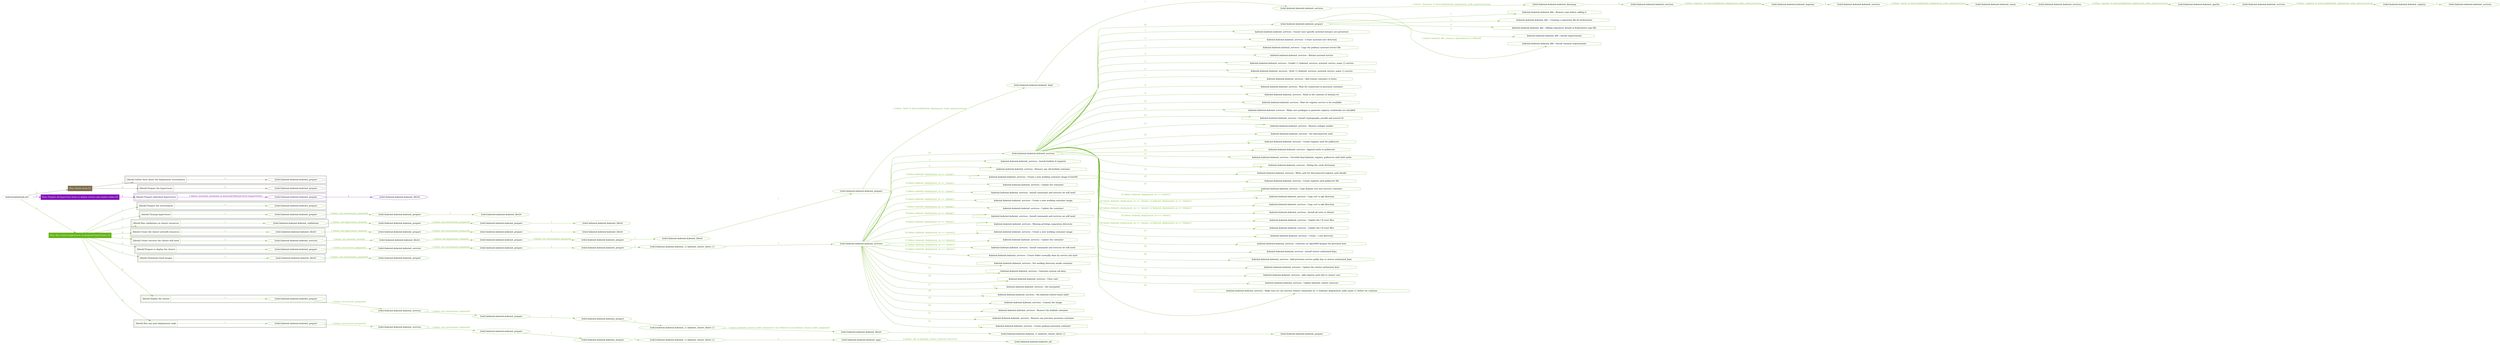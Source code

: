 digraph {
	graph [concentrate=true ordering=in rankdir=LR ratio=fill]
	edge [esep=5 sep=10]
	"kubeinit/playbook.yml" [id=root_node style=dotted]
	play_321b997c [label="Play: Initial setup (1)" color="#806e4c" fontcolor="#ffffff" id=play_321b997c shape=box style=filled tooltip=localhost]
	"kubeinit/playbook.yml" -> play_321b997c [label="1 " color="#806e4c" fontcolor="#806e4c" id=edge_bfdc91ac labeltooltip="1 " tooltip="1 "]
	subgraph "kubeinit.kubeinit.kubeinit_prepare" {
		role_61fbab19 [label="[role] kubeinit.kubeinit.kubeinit_prepare" color="#806e4c" id=role_61fbab19 tooltip="kubeinit.kubeinit.kubeinit_prepare"]
	}
	subgraph "kubeinit.kubeinit.kubeinit_prepare" {
		role_7de90dde [label="[role] kubeinit.kubeinit.kubeinit_prepare" color="#806e4c" id=role_7de90dde tooltip="kubeinit.kubeinit.kubeinit_prepare"]
	}
	subgraph "Play: Initial setup (1)" {
		play_321b997c -> block_9d5668fc [label=1 color="#806e4c" fontcolor="#806e4c" id=edge_cad53d48 labeltooltip=1 tooltip=1]
		subgraph cluster_block_9d5668fc {
			block_9d5668fc [label="[block] Gather facts about the deployment environment" color="#806e4c" id=block_9d5668fc labeltooltip="Gather facts about the deployment environment" shape=box tooltip="Gather facts about the deployment environment"]
			block_9d5668fc -> role_61fbab19 [label="1 " color="#806e4c" fontcolor="#806e4c" id=edge_acea5149 labeltooltip="1 " tooltip="1 "]
		}
		play_321b997c -> block_2f02222c [label=2 color="#806e4c" fontcolor="#806e4c" id=edge_5496b8eb labeltooltip=2 tooltip=2]
		subgraph cluster_block_2f02222c {
			block_2f02222c [label="[block] Prepare the hypervisors" color="#806e4c" id=block_2f02222c labeltooltip="Prepare the hypervisors" shape=box tooltip="Prepare the hypervisors"]
			block_2f02222c -> role_7de90dde [label="1 " color="#806e4c" fontcolor="#806e4c" id=edge_f7a26feb labeltooltip="1 " tooltip="1 "]
		}
	}
	play_bb72012a [label="Play: Prepare all hypervisor hosts to deploy service and cluster nodes (0)" color="#8411bb" fontcolor="#ffffff" id=play_bb72012a shape=box style=filled tooltip="Play: Prepare all hypervisor hosts to deploy service and cluster nodes (0)"]
	"kubeinit/playbook.yml" -> play_bb72012a [label="2 " color="#8411bb" fontcolor="#8411bb" id=edge_957feff2 labeltooltip="2 " tooltip="2 "]
	subgraph "kubeinit.kubeinit.kubeinit_libvirt" {
		role_a60f0697 [label="[role] kubeinit.kubeinit.kubeinit_libvirt" color="#8411bb" id=role_a60f0697 tooltip="kubeinit.kubeinit.kubeinit_libvirt"]
	}
	subgraph "kubeinit.kubeinit.kubeinit_prepare" {
		role_65803c59 [label="[role] kubeinit.kubeinit.kubeinit_prepare" color="#8411bb" id=role_65803c59 tooltip="kubeinit.kubeinit.kubeinit_prepare"]
		role_65803c59 -> role_a60f0697 [label="1 " color="#8411bb" fontcolor="#8411bb" id=edge_bbd5e572 labeltooltip="1 " tooltip="1 "]
	}
	subgraph "Play: Prepare all hypervisor hosts to deploy service and cluster nodes (0)" {
		play_bb72012a -> block_c619aac3 [label=1 color="#8411bb" fontcolor="#8411bb" id=edge_e867d7f9 labeltooltip=1 tooltip=1]
		subgraph cluster_block_c619aac3 {
			block_c619aac3 [label="[block] Prepare individual hypervisors" color="#8411bb" id=block_c619aac3 labeltooltip="Prepare individual hypervisors" shape=box tooltip="Prepare individual hypervisors"]
			block_c619aac3 -> role_65803c59 [label="1 [when: inventory_hostname in hostvars['kubeinit-facts'].hypervisors]" color="#8411bb" fontcolor="#8411bb" id=edge_c4abd5cf labeltooltip="1 [when: inventory_hostname in hostvars['kubeinit-facts'].hypervisors]" tooltip="1 [when: inventory_hostname in hostvars['kubeinit-facts'].hypervisors]"]
		}
	}
	play_a8d131b1 [label="Play: Run cluster deployment on prepared hypervisors (1)" color="#66b319" fontcolor="#ffffff" id=play_a8d131b1 shape=box style=filled tooltip=localhost]
	"kubeinit/playbook.yml" -> play_a8d131b1 [label="3 " color="#66b319" fontcolor="#66b319" id=edge_7321f4fa labeltooltip="3 " tooltip="3 "]
	subgraph "kubeinit.kubeinit.kubeinit_prepare" {
		role_69ba70d1 [label="[role] kubeinit.kubeinit.kubeinit_prepare" color="#66b319" id=role_69ba70d1 tooltip="kubeinit.kubeinit.kubeinit_prepare"]
	}
	subgraph "kubeinit.kubeinit.kubeinit_libvirt" {
		role_4a517a47 [label="[role] kubeinit.kubeinit.kubeinit_libvirt" color="#66b319" id=role_4a517a47 tooltip="kubeinit.kubeinit.kubeinit_libvirt"]
	}
	subgraph "kubeinit.kubeinit.kubeinit_prepare" {
		role_2ca1cb15 [label="[role] kubeinit.kubeinit.kubeinit_prepare" color="#66b319" id=role_2ca1cb15 tooltip="kubeinit.kubeinit.kubeinit_prepare"]
		role_2ca1cb15 -> role_4a517a47 [label="1 " color="#66b319" fontcolor="#66b319" id=edge_954cf169 labeltooltip="1 " tooltip="1 "]
	}
	subgraph "kubeinit.kubeinit.kubeinit_prepare" {
		role_be559cf4 [label="[role] kubeinit.kubeinit.kubeinit_prepare" color="#66b319" id=role_be559cf4 tooltip="kubeinit.kubeinit.kubeinit_prepare"]
		role_be559cf4 -> role_2ca1cb15 [label="1 [when: not environment_prepared]" color="#66b319" fontcolor="#66b319" id=edge_3fafe31d labeltooltip="1 [when: not environment_prepared]" tooltip="1 [when: not environment_prepared]"]
	}
	subgraph "kubeinit.kubeinit.kubeinit_libvirt" {
		role_89a28016 [label="[role] kubeinit.kubeinit.kubeinit_libvirt" color="#66b319" id=role_89a28016 tooltip="kubeinit.kubeinit.kubeinit_libvirt"]
	}
	subgraph "kubeinit.kubeinit.kubeinit_prepare" {
		role_48dd98a8 [label="[role] kubeinit.kubeinit.kubeinit_prepare" color="#66b319" id=role_48dd98a8 tooltip="kubeinit.kubeinit.kubeinit_prepare"]
		role_48dd98a8 -> role_89a28016 [label="1 " color="#66b319" fontcolor="#66b319" id=edge_819591c1 labeltooltip="1 " tooltip="1 "]
	}
	subgraph "kubeinit.kubeinit.kubeinit_prepare" {
		role_d65755a8 [label="[role] kubeinit.kubeinit.kubeinit_prepare" color="#66b319" id=role_d65755a8 tooltip="kubeinit.kubeinit.kubeinit_prepare"]
		role_d65755a8 -> role_48dd98a8 [label="1 [when: not environment_prepared]" color="#66b319" fontcolor="#66b319" id=edge_ae03d646 labeltooltip="1 [when: not environment_prepared]" tooltip="1 [when: not environment_prepared]"]
	}
	subgraph "kubeinit.kubeinit.kubeinit_validations" {
		role_401b68dc [label="[role] kubeinit.kubeinit.kubeinit_validations" color="#66b319" id=role_401b68dc tooltip="kubeinit.kubeinit.kubeinit_validations"]
		role_401b68dc -> role_d65755a8 [label="1 [when: not hypervisors_cleaned]" color="#66b319" fontcolor="#66b319" id=edge_39713809 labeltooltip="1 [when: not hypervisors_cleaned]" tooltip="1 [when: not hypervisors_cleaned]"]
	}
	subgraph "kubeinit.kubeinit.kubeinit_libvirt" {
		role_a0d0e2fc [label="[role] kubeinit.kubeinit.kubeinit_libvirt" color="#66b319" id=role_a0d0e2fc tooltip="kubeinit.kubeinit.kubeinit_libvirt"]
	}
	subgraph "kubeinit.kubeinit.kubeinit_prepare" {
		role_1ae204cd [label="[role] kubeinit.kubeinit.kubeinit_prepare" color="#66b319" id=role_1ae204cd tooltip="kubeinit.kubeinit.kubeinit_prepare"]
		role_1ae204cd -> role_a0d0e2fc [label="1 " color="#66b319" fontcolor="#66b319" id=edge_4f9145c2 labeltooltip="1 " tooltip="1 "]
	}
	subgraph "kubeinit.kubeinit.kubeinit_prepare" {
		role_1f6a738b [label="[role] kubeinit.kubeinit.kubeinit_prepare" color="#66b319" id=role_1f6a738b tooltip="kubeinit.kubeinit.kubeinit_prepare"]
		role_1f6a738b -> role_1ae204cd [label="1 [when: not environment_prepared]" color="#66b319" fontcolor="#66b319" id=edge_2d6c8e54 labeltooltip="1 [when: not environment_prepared]" tooltip="1 [when: not environment_prepared]"]
	}
	subgraph "kubeinit.kubeinit.kubeinit_libvirt" {
		role_c9e31c17 [label="[role] kubeinit.kubeinit.kubeinit_libvirt" color="#66b319" id=role_c9e31c17 tooltip="kubeinit.kubeinit.kubeinit_libvirt"]
		role_c9e31c17 -> role_1f6a738b [label="1 [when: not hypervisors_cleaned]" color="#66b319" fontcolor="#66b319" id=edge_fcf727c6 labeltooltip="1 [when: not hypervisors_cleaned]" tooltip="1 [when: not hypervisors_cleaned]"]
	}
	subgraph "kubeinit.kubeinit.kubeinit_services" {
		role_2723feac [label="[role] kubeinit.kubeinit.kubeinit_services" color="#66b319" id=role_2723feac tooltip="kubeinit.kubeinit.kubeinit_services"]
	}
	subgraph "kubeinit.kubeinit.kubeinit_registry" {
		role_4684ff3a [label="[role] kubeinit.kubeinit.kubeinit_registry" color="#66b319" id=role_4684ff3a tooltip="kubeinit.kubeinit.kubeinit_registry"]
		role_4684ff3a -> role_2723feac [label="1 " color="#66b319" fontcolor="#66b319" id=edge_aa4be50e labeltooltip="1 " tooltip="1 "]
	}
	subgraph "kubeinit.kubeinit.kubeinit_services" {
		role_084ac2bc [label="[role] kubeinit.kubeinit.kubeinit_services" color="#66b319" id=role_084ac2bc tooltip="kubeinit.kubeinit.kubeinit_services"]
		role_084ac2bc -> role_4684ff3a [label="1 [when: 'registry' in hostvars[kubeinit_deployment_node_name].services]" color="#66b319" fontcolor="#66b319" id=edge_fcd2a3e2 labeltooltip="1 [when: 'registry' in hostvars[kubeinit_deployment_node_name].services]" tooltip="1 [when: 'registry' in hostvars[kubeinit_deployment_node_name].services]"]
	}
	subgraph "kubeinit.kubeinit.kubeinit_apache" {
		role_fbedc0df [label="[role] kubeinit.kubeinit.kubeinit_apache" color="#66b319" id=role_fbedc0df tooltip="kubeinit.kubeinit.kubeinit_apache"]
		role_fbedc0df -> role_084ac2bc [label="1 " color="#66b319" fontcolor="#66b319" id=edge_b9033ab4 labeltooltip="1 " tooltip="1 "]
	}
	subgraph "kubeinit.kubeinit.kubeinit_services" {
		role_d8070c82 [label="[role] kubeinit.kubeinit.kubeinit_services" color="#66b319" id=role_d8070c82 tooltip="kubeinit.kubeinit.kubeinit_services"]
		role_d8070c82 -> role_fbedc0df [label="1 [when: 'apache' in hostvars[kubeinit_deployment_node_name].services]" color="#66b319" fontcolor="#66b319" id=edge_781e3764 labeltooltip="1 [when: 'apache' in hostvars[kubeinit_deployment_node_name].services]" tooltip="1 [when: 'apache' in hostvars[kubeinit_deployment_node_name].services]"]
	}
	subgraph "kubeinit.kubeinit.kubeinit_nexus" {
		role_c362b4aa [label="[role] kubeinit.kubeinit.kubeinit_nexus" color="#66b319" id=role_c362b4aa tooltip="kubeinit.kubeinit.kubeinit_nexus"]
		role_c362b4aa -> role_d8070c82 [label="1 " color="#66b319" fontcolor="#66b319" id=edge_942af498 labeltooltip="1 " tooltip="1 "]
	}
	subgraph "kubeinit.kubeinit.kubeinit_services" {
		role_bbf59971 [label="[role] kubeinit.kubeinit.kubeinit_services" color="#66b319" id=role_bbf59971 tooltip="kubeinit.kubeinit.kubeinit_services"]
		role_bbf59971 -> role_c362b4aa [label="1 [when: 'nexus' in hostvars[kubeinit_deployment_node_name].services]" color="#66b319" fontcolor="#66b319" id=edge_37b9da6b labeltooltip="1 [when: 'nexus' in hostvars[kubeinit_deployment_node_name].services]" tooltip="1 [when: 'nexus' in hostvars[kubeinit_deployment_node_name].services]"]
	}
	subgraph "kubeinit.kubeinit.kubeinit_haproxy" {
		role_eccd3403 [label="[role] kubeinit.kubeinit.kubeinit_haproxy" color="#66b319" id=role_eccd3403 tooltip="kubeinit.kubeinit.kubeinit_haproxy"]
		role_eccd3403 -> role_bbf59971 [label="1 " color="#66b319" fontcolor="#66b319" id=edge_d66b1fd0 labeltooltip="1 " tooltip="1 "]
	}
	subgraph "kubeinit.kubeinit.kubeinit_services" {
		role_e7476d5b [label="[role] kubeinit.kubeinit.kubeinit_services" color="#66b319" id=role_e7476d5b tooltip="kubeinit.kubeinit.kubeinit_services"]
		role_e7476d5b -> role_eccd3403 [label="1 [when: 'haproxy' in hostvars[kubeinit_deployment_node_name].services]" color="#66b319" fontcolor="#66b319" id=edge_9285257b labeltooltip="1 [when: 'haproxy' in hostvars[kubeinit_deployment_node_name].services]" tooltip="1 [when: 'haproxy' in hostvars[kubeinit_deployment_node_name].services]"]
	}
	subgraph "kubeinit.kubeinit.kubeinit_dnsmasq" {
		role_4e2ba79c [label="[role] kubeinit.kubeinit.kubeinit_dnsmasq" color="#66b319" id=role_4e2ba79c tooltip="kubeinit.kubeinit.kubeinit_dnsmasq"]
		role_4e2ba79c -> role_e7476d5b [label="1 " color="#66b319" fontcolor="#66b319" id=edge_72ca1aca labeltooltip="1 " tooltip="1 "]
	}
	subgraph "kubeinit.kubeinit.kubeinit_services" {
		role_6abf86a3 [label="[role] kubeinit.kubeinit.kubeinit_services" color="#66b319" id=role_6abf86a3 tooltip="kubeinit.kubeinit.kubeinit_services"]
		role_6abf86a3 -> role_4e2ba79c [label="1 [when: 'dnsmasq' in hostvars[kubeinit_deployment_node_name].services]" color="#66b319" fontcolor="#66b319" id=edge_53fb8ac3 labeltooltip="1 [when: 'dnsmasq' in hostvars[kubeinit_deployment_node_name].services]" tooltip="1 [when: 'dnsmasq' in hostvars[kubeinit_deployment_node_name].services]"]
	}
	subgraph "kubeinit.kubeinit.kubeinit_bind" {
		role_1adc9345 [label="[role] kubeinit.kubeinit.kubeinit_bind" color="#66b319" id=role_1adc9345 tooltip="kubeinit.kubeinit.kubeinit_bind"]
		role_1adc9345 -> role_6abf86a3 [label="1 " color="#66b319" fontcolor="#66b319" id=edge_450574de labeltooltip="1 " tooltip="1 "]
	}
	subgraph "kubeinit.kubeinit.kubeinit_prepare" {
		role_c4021a57 [label="[role] kubeinit.kubeinit.kubeinit_prepare" color="#66b319" id=role_c4021a57 tooltip="kubeinit.kubeinit.kubeinit_prepare"]
		role_c4021a57 -> role_1adc9345 [label="1 [when: 'bind' in hostvars[kubeinit_deployment_node_name].services]" color="#66b319" fontcolor="#66b319" id=edge_369e76ff labeltooltip="1 [when: 'bind' in hostvars[kubeinit_deployment_node_name].services]" tooltip="1 [when: 'bind' in hostvars[kubeinit_deployment_node_name].services]"]
	}
	subgraph "kubeinit.kubeinit.kubeinit_libvirt" {
		role_6063954f [label="[role] kubeinit.kubeinit.kubeinit_libvirt" color="#66b319" id=role_6063954f tooltip="kubeinit.kubeinit.kubeinit_libvirt"]
		role_6063954f -> role_c4021a57 [label="1 " color="#66b319" fontcolor="#66b319" id=edge_0e9129f0 labeltooltip="1 " tooltip="1 "]
	}
	subgraph "kubeinit.kubeinit.kubeinit_prepare" {
		role_2b02b67b [label="[role] kubeinit.kubeinit.kubeinit_prepare" color="#66b319" id=role_2b02b67b tooltip="kubeinit.kubeinit.kubeinit_prepare"]
		role_2b02b67b -> role_6063954f [label="1 " color="#66b319" fontcolor="#66b319" id=edge_f941a5b1 labeltooltip="1 " tooltip="1 "]
	}
	subgraph "kubeinit.kubeinit.kubeinit_prepare" {
		role_26804f70 [label="[role] kubeinit.kubeinit.kubeinit_prepare" color="#66b319" id=role_26804f70 tooltip="kubeinit.kubeinit.kubeinit_prepare"]
		role_26804f70 -> role_2b02b67b [label="1 [when: not environment_prepared]" color="#66b319" fontcolor="#66b319" id=edge_8ac44783 labeltooltip="1 [when: not environment_prepared]" tooltip="1 [when: not environment_prepared]"]
	}
	subgraph "kubeinit.kubeinit.kubeinit_libvirt" {
		role_7123b27d [label="[role] kubeinit.kubeinit.kubeinit_libvirt" color="#66b319" id=role_7123b27d tooltip="kubeinit.kubeinit.kubeinit_libvirt"]
		role_7123b27d -> role_26804f70 [label="1 [when: not hypervisors_cleaned]" color="#66b319" fontcolor="#66b319" id=edge_140859ce labeltooltip="1 [when: not hypervisors_cleaned]" tooltip="1 [when: not hypervisors_cleaned]"]
	}
	subgraph "kubeinit.kubeinit.kubeinit_services" {
		role_8ea0307e [label="[role] kubeinit.kubeinit.kubeinit_services" color="#66b319" id=role_8ea0307e tooltip="kubeinit.kubeinit.kubeinit_services"]
		role_8ea0307e -> role_7123b27d [label="1 [when: not network_created]" color="#66b319" fontcolor="#66b319" id=edge_fb29aeac labeltooltip="1 [when: not network_created]" tooltip="1 [when: not network_created]"]
	}
	subgraph "kubeinit.kubeinit.kubeinit_prepare" {
		role_60a4e429 [label="[role] kubeinit.kubeinit.kubeinit_prepare" color="#66b319" id=role_60a4e429 tooltip="kubeinit.kubeinit.kubeinit_prepare"]
		task_780abc1f [label="kubeinit.kubeinit.kubeinit_k8s : Remove repo before adding it" color="#66b319" id=task_780abc1f shape=octagon tooltip="kubeinit.kubeinit.kubeinit_k8s : Remove repo before adding it"]
		role_60a4e429 -> task_780abc1f [label="1 " color="#66b319" fontcolor="#66b319" id=edge_0cad1d31 labeltooltip="1 " tooltip="1 "]
		task_1195a601 [label="kubeinit.kubeinit.kubeinit_k8s : Creating a repository file for Kubernetes" color="#66b319" id=task_1195a601 shape=octagon tooltip="kubeinit.kubeinit.kubeinit_k8s : Creating a repository file for Kubernetes"]
		role_60a4e429 -> task_1195a601 [label="2 " color="#66b319" fontcolor="#66b319" id=edge_a361c0ef labeltooltip="2 " tooltip="2 "]
		task_00fc1e4a [label="kubeinit.kubeinit.kubeinit_k8s : Adding repository details in Kubernetes repo file." color="#66b319" id=task_00fc1e4a shape=octagon tooltip="kubeinit.kubeinit.kubeinit_k8s : Adding repository details in Kubernetes repo file."]
		role_60a4e429 -> task_00fc1e4a [label="3 " color="#66b319" fontcolor="#66b319" id=edge_99c87be4 labeltooltip="3 " tooltip="3 "]
		task_e724a59f [label="kubeinit.kubeinit.kubeinit_k8s : Install requirements" color="#66b319" id=task_e724a59f shape=octagon tooltip="kubeinit.kubeinit.kubeinit_k8s : Install requirements"]
		role_60a4e429 -> task_e724a59f [label="4 " color="#66b319" fontcolor="#66b319" id=edge_bc3228b7 labeltooltip="4 " tooltip="4 "]
		task_b3422e0e [label="kubeinit.kubeinit.kubeinit_k8s : Install common requirements" color="#66b319" id=task_b3422e0e shape=octagon tooltip="kubeinit.kubeinit.kubeinit_k8s : Install common requirements"]
		role_60a4e429 -> task_b3422e0e [label="5 [when: kubeinit_k8s_common_dependencies is defined]" color="#66b319" fontcolor="#66b319" id=edge_2b27475f labeltooltip="5 [when: kubeinit_k8s_common_dependencies is defined]" tooltip="5 [when: kubeinit_k8s_common_dependencies is defined]"]
	}
	subgraph "kubeinit.kubeinit.kubeinit_services" {
		role_8c6cd2e8 [label="[role] kubeinit.kubeinit.kubeinit_services" color="#66b319" id=role_8c6cd2e8 tooltip="kubeinit.kubeinit.kubeinit_services"]
		task_ca1c2541 [label="kubeinit.kubeinit.kubeinit_services : Ensure user specific systemd instance are persistent" color="#66b319" id=task_ca1c2541 shape=octagon tooltip="kubeinit.kubeinit.kubeinit_services : Ensure user specific systemd instance are persistent"]
		role_8c6cd2e8 -> task_ca1c2541 [label="1 " color="#66b319" fontcolor="#66b319" id=edge_9bf762ca labeltooltip="1 " tooltip="1 "]
		task_f3b5adb8 [label="kubeinit.kubeinit.kubeinit_services : Create systemd user directory" color="#66b319" id=task_f3b5adb8 shape=octagon tooltip="kubeinit.kubeinit.kubeinit_services : Create systemd user directory"]
		role_8c6cd2e8 -> task_f3b5adb8 [label="2 " color="#66b319" fontcolor="#66b319" id=edge_1f7035ef labeltooltip="2 " tooltip="2 "]
		task_6595fd26 [label="kubeinit.kubeinit.kubeinit_services : Copy the podman systemd service file" color="#66b319" id=task_6595fd26 shape=octagon tooltip="kubeinit.kubeinit.kubeinit_services : Copy the podman systemd service file"]
		role_8c6cd2e8 -> task_6595fd26 [label="3 " color="#66b319" fontcolor="#66b319" id=edge_69661e23 labeltooltip="3 " tooltip="3 "]
		task_c69b3a64 [label="kubeinit.kubeinit.kubeinit_services : Reload systemd service" color="#66b319" id=task_c69b3a64 shape=octagon tooltip="kubeinit.kubeinit.kubeinit_services : Reload systemd service"]
		role_8c6cd2e8 -> task_c69b3a64 [label="4 " color="#66b319" fontcolor="#66b319" id=edge_8607e6f6 labeltooltip="4 " tooltip="4 "]
		task_e925ca24 [label="kubeinit.kubeinit.kubeinit_services : Enable {{ kubeinit_services_systemd_service_name }}.service" color="#66b319" id=task_e925ca24 shape=octagon tooltip="kubeinit.kubeinit.kubeinit_services : Enable {{ kubeinit_services_systemd_service_name }}.service"]
		role_8c6cd2e8 -> task_e925ca24 [label="5 " color="#66b319" fontcolor="#66b319" id=edge_27bd6cb9 labeltooltip="5 " tooltip="5 "]
		task_eb557761 [label="kubeinit.kubeinit.kubeinit_services : Start {{ kubeinit_services_systemd_service_name }}.service" color="#66b319" id=task_eb557761 shape=octagon tooltip="kubeinit.kubeinit.kubeinit_services : Start {{ kubeinit_services_systemd_service_name }}.service"]
		role_8c6cd2e8 -> task_eb557761 [label="6 " color="#66b319" fontcolor="#66b319" id=edge_a720a265 labeltooltip="6 " tooltip="6 "]
		task_bd80bfaf [label="kubeinit.kubeinit.kubeinit_services : Add remote container to hosts" color="#66b319" id=task_bd80bfaf shape=octagon tooltip="kubeinit.kubeinit.kubeinit_services : Add remote container to hosts"]
		role_8c6cd2e8 -> task_bd80bfaf [label="7 " color="#66b319" fontcolor="#66b319" id=edge_7270d758 labeltooltip="7 " tooltip="7 "]
		task_5b255899 [label="kubeinit.kubeinit.kubeinit_services : Wait for connection to provision container" color="#66b319" id=task_5b255899 shape=octagon tooltip="kubeinit.kubeinit.kubeinit_services : Wait for connection to provision container"]
		role_8c6cd2e8 -> task_5b255899 [label="8 " color="#66b319" fontcolor="#66b319" id=edge_72accb9e labeltooltip="8 " tooltip="8 "]
		task_0d96e6cf [label="kubeinit.kubeinit.kubeinit_services : Read in the contents of domain.crt" color="#66b319" id=task_0d96e6cf shape=octagon tooltip="kubeinit.kubeinit.kubeinit_services : Read in the contents of domain.crt"]
		role_8c6cd2e8 -> task_0d96e6cf [label="9 " color="#66b319" fontcolor="#66b319" id=edge_425c135b labeltooltip="9 " tooltip="9 "]
		task_a807198d [label="kubeinit.kubeinit.kubeinit_services : Wait for registry service to be available" color="#66b319" id=task_a807198d shape=octagon tooltip="kubeinit.kubeinit.kubeinit_services : Wait for registry service to be available"]
		role_8c6cd2e8 -> task_a807198d [label="10 " color="#66b319" fontcolor="#66b319" id=edge_b47cd128 labeltooltip="10 " tooltip="10 "]
		task_6473c478 [label="kubeinit.kubeinit.kubeinit_services : Make sure packages to generate registry credentials are installed" color="#66b319" id=task_6473c478 shape=octagon tooltip="kubeinit.kubeinit.kubeinit_services : Make sure packages to generate registry credentials are installed"]
		role_8c6cd2e8 -> task_6473c478 [label="11 " color="#66b319" fontcolor="#66b319" id=edge_6ea64e5d labeltooltip="11 " tooltip="11 "]
		task_20f6546b [label="kubeinit.kubeinit.kubeinit_services : Install cryptography, passlib and nexus3-cli" color="#66b319" id=task_20f6546b shape=octagon tooltip="kubeinit.kubeinit.kubeinit_services : Install cryptography, passlib and nexus3-cli"]
		role_8c6cd2e8 -> task_20f6546b [label="12 " color="#66b319" fontcolor="#66b319" id=edge_1db0f312 labeltooltip="12 " tooltip="12 "]
		task_8197700b [label="kubeinit.kubeinit.kubeinit_services : Remove nologin marker" color="#66b319" id=task_8197700b shape=octagon tooltip="kubeinit.kubeinit.kubeinit_services : Remove nologin marker"]
		role_8c6cd2e8 -> task_8197700b [label="13 " color="#66b319" fontcolor="#66b319" id=edge_80bafcdb labeltooltip="13 " tooltip="13 "]
		task_6ab19f21 [label="kubeinit.kubeinit.kubeinit_services : Set disconnected_auth" color="#66b319" id=task_6ab19f21 shape=octagon tooltip="kubeinit.kubeinit.kubeinit_services : Set disconnected_auth"]
		role_8c6cd2e8 -> task_6ab19f21 [label="14 " color="#66b319" fontcolor="#66b319" id=edge_631673fc labeltooltip="14 " tooltip="14 "]
		task_98144738 [label="kubeinit.kubeinit.kubeinit_services : Create registry auth for pullsecret" color="#66b319" id=task_98144738 shape=octagon tooltip="kubeinit.kubeinit.kubeinit_services : Create registry auth for pullsecret"]
		role_8c6cd2e8 -> task_98144738 [label="15 " color="#66b319" fontcolor="#66b319" id=edge_165ef667 labeltooltip="15 " tooltip="15 "]
		task_d18d5beb [label="kubeinit.kubeinit.kubeinit_services : Append auths to pullsecret" color="#66b319" id=task_d18d5beb shape=octagon tooltip="kubeinit.kubeinit.kubeinit_services : Append auths to pullsecret"]
		role_8c6cd2e8 -> task_d18d5beb [label="16 " color="#66b319" fontcolor="#66b319" id=edge_0dbabd68 labeltooltip="16 " tooltip="16 "]
		task_51270724 [label="kubeinit.kubeinit.kubeinit_services : Override final kubeinit_registry_pullsecret with both auths" color="#66b319" id=task_51270724 shape=octagon tooltip="kubeinit.kubeinit.kubeinit_services : Override final kubeinit_registry_pullsecret with both auths"]
		role_8c6cd2e8 -> task_51270724 [label="17 " color="#66b319" fontcolor="#66b319" id=edge_1a4e349b labeltooltip="17 " tooltip="17 "]
		task_e9ef73b6 [label="kubeinit.kubeinit.kubeinit_services : Debug the creds dictionary" color="#66b319" id=task_e9ef73b6 shape=octagon tooltip="kubeinit.kubeinit.kubeinit_services : Debug the creds dictionary"]
		role_8c6cd2e8 -> task_e9ef73b6 [label="18 " color="#66b319" fontcolor="#66b319" id=edge_8e95a41a labeltooltip="18 " tooltip="18 "]
		task_62a34589 [label="kubeinit.kubeinit.kubeinit_services : Write auth for disconnected registry auth details" color="#66b319" id=task_62a34589 shape=octagon tooltip="kubeinit.kubeinit.kubeinit_services : Write auth for disconnected registry auth details"]
		role_8c6cd2e8 -> task_62a34589 [label="19 " color="#66b319" fontcolor="#66b319" id=edge_0041b212 labeltooltip="19 " tooltip="19 "]
		task_c2a425a8 [label="kubeinit.kubeinit.kubeinit_services : Create registry auth pullsecret file" color="#66b319" id=task_c2a425a8 shape=octagon tooltip="kubeinit.kubeinit.kubeinit_services : Create registry auth pullsecret file"]
		role_8c6cd2e8 -> task_c2a425a8 [label="20 " color="#66b319" fontcolor="#66b319" id=edge_0b317a15 labeltooltip="20 " tooltip="20 "]
		task_f6a2d15a [label="kubeinit.kubeinit.kubeinit_services : Copy domain cert into services container" color="#66b319" id=task_f6a2d15a shape=octagon tooltip="kubeinit.kubeinit.kubeinit_services : Copy domain cert into services container"]
		role_8c6cd2e8 -> task_f6a2d15a [label="21 " color="#66b319" fontcolor="#66b319" id=edge_728aca01 labeltooltip="21 " tooltip="21 "]
		task_7e701276 [label="kubeinit.kubeinit.kubeinit_services : Copy cert to pki directory" color="#66b319" id=task_7e701276 shape=octagon tooltip="kubeinit.kubeinit.kubeinit_services : Copy cert to pki directory"]
		role_8c6cd2e8 -> task_7e701276 [label="22 [when: kubeinit_deployment_os == 'centos']" color="#66b319" fontcolor="#66b319" id=edge_e772a1f7 labeltooltip="22 [when: kubeinit_deployment_os == 'centos']" tooltip="22 [when: kubeinit_deployment_os == 'centos']"]
		task_b957570d [label="kubeinit.kubeinit.kubeinit_services : Copy cert to pki directory" color="#66b319" id=task_b957570d shape=octagon tooltip="kubeinit.kubeinit.kubeinit_services : Copy cert to pki directory"]
		role_8c6cd2e8 -> task_b957570d [label="23 [when: kubeinit_deployment_os == 'ubuntu' or kubeinit_deployment_os == 'debian']" color="#66b319" fontcolor="#66b319" id=edge_2bb9fd37 labeltooltip="23 [when: kubeinit_deployment_os == 'ubuntu' or kubeinit_deployment_os == 'debian']" tooltip="23 [when: kubeinit_deployment_os == 'ubuntu' or kubeinit_deployment_os == 'debian']"]
		task_616a3494 [label="kubeinit.kubeinit.kubeinit_services : Install all certs in ubuntu" color="#66b319" id=task_616a3494 shape=octagon tooltip="kubeinit.kubeinit.kubeinit_services : Install all certs in ubuntu"]
		role_8c6cd2e8 -> task_616a3494 [label="24 [when: kubeinit_deployment_os == 'ubuntu' or kubeinit_deployment_os == 'debian']" color="#66b319" fontcolor="#66b319" id=edge_9385539e labeltooltip="24 [when: kubeinit_deployment_os == 'ubuntu' or kubeinit_deployment_os == 'debian']" tooltip="24 [when: kubeinit_deployment_os == 'ubuntu' or kubeinit_deployment_os == 'debian']"]
		task_b712adc7 [label="kubeinit.kubeinit.kubeinit_services : Update the CA trust files" color="#66b319" id=task_b712adc7 shape=octagon tooltip="kubeinit.kubeinit.kubeinit_services : Update the CA trust files"]
		role_8c6cd2e8 -> task_b712adc7 [label="25 [when: kubeinit_deployment_os == 'centos']" color="#66b319" fontcolor="#66b319" id=edge_bc791302 labeltooltip="25 [when: kubeinit_deployment_os == 'centos']" tooltip="25 [when: kubeinit_deployment_os == 'centos']"]
		task_a6250e5c [label="kubeinit.kubeinit.kubeinit_services : Update the CA trust files" color="#66b319" id=task_a6250e5c shape=octagon tooltip="kubeinit.kubeinit.kubeinit_services : Update the CA trust files"]
		role_8c6cd2e8 -> task_a6250e5c [label="26 [when: kubeinit_deployment_os == 'ubuntu' or kubeinit_deployment_os == 'debian']" color="#66b319" fontcolor="#66b319" id=edge_80bd0193 labeltooltip="26 [when: kubeinit_deployment_os == 'ubuntu' or kubeinit_deployment_os == 'debian']" tooltip="26 [when: kubeinit_deployment_os == 'ubuntu' or kubeinit_deployment_os == 'debian']"]
		task_129a9940 [label="kubeinit.kubeinit.kubeinit_services : Create ~/.ssh directory" color="#66b319" id=task_129a9940 shape=octagon tooltip="kubeinit.kubeinit.kubeinit_services : Create ~/.ssh directory"]
		role_8c6cd2e8 -> task_129a9940 [label="27 " color="#66b319" fontcolor="#66b319" id=edge_1e4d17a4 labeltooltip="27 " tooltip="27 "]
		task_c4a92d6a [label="kubeinit.kubeinit.kubeinit_services : Generate an OpenSSH keypair for provision host" color="#66b319" id=task_c4a92d6a shape=octagon tooltip="kubeinit.kubeinit.kubeinit_services : Generate an OpenSSH keypair for provision host"]
		role_8c6cd2e8 -> task_c4a92d6a [label="28 " color="#66b319" fontcolor="#66b319" id=edge_aa32d8b2 labeltooltip="28 " tooltip="28 "]
		task_e893748d [label="kubeinit.kubeinit.kubeinit_services : Install cluster authorized keys" color="#66b319" id=task_e893748d shape=octagon tooltip="kubeinit.kubeinit.kubeinit_services : Install cluster authorized keys"]
		role_8c6cd2e8 -> task_e893748d [label="29 " color="#66b319" fontcolor="#66b319" id=edge_cea08b95 labeltooltip="29 " tooltip="29 "]
		task_64ca4519 [label="kubeinit.kubeinit.kubeinit_services : Add provision service public key to cluster authorized_keys" color="#66b319" id=task_64ca4519 shape=octagon tooltip="kubeinit.kubeinit.kubeinit_services : Add provision service public key to cluster authorized_keys"]
		role_8c6cd2e8 -> task_64ca4519 [label="30 " color="#66b319" fontcolor="#66b319" id=edge_10e28311 labeltooltip="30 " tooltip="30 "]
		task_99eb3063 [label="kubeinit.kubeinit.kubeinit_services : Update the cluster authorized_keys" color="#66b319" id=task_99eb3063 shape=octagon tooltip="kubeinit.kubeinit.kubeinit_services : Update the cluster authorized_keys"]
		role_8c6cd2e8 -> task_99eb3063 [label="31 " color="#66b319" fontcolor="#66b319" id=edge_62e57f69 labeltooltip="31 " tooltip="31 "]
		task_ec4c4d5d [label="kubeinit.kubeinit.kubeinit_services : Add registry auth info to cluster vars" color="#66b319" id=task_ec4c4d5d shape=octagon tooltip="kubeinit.kubeinit.kubeinit_services : Add registry auth info to cluster vars"]
		role_8c6cd2e8 -> task_ec4c4d5d [label="32 " color="#66b319" fontcolor="#66b319" id=edge_0d913c90 labeltooltip="32 " tooltip="32 "]
		task_d950dada [label="kubeinit.kubeinit.kubeinit_services : Update kubeinit_cluster_hostvars" color="#66b319" id=task_d950dada shape=octagon tooltip="kubeinit.kubeinit.kubeinit_services : Update kubeinit_cluster_hostvars"]
		role_8c6cd2e8 -> task_d950dada [label="33 " color="#66b319" fontcolor="#66b319" id=edge_e3a90438 labeltooltip="33 " tooltip="33 "]
		task_7697daa0 [label="kubeinit.kubeinit.kubeinit_services : Make sure we can execute remote commands on {{ kubeinit_deployment_node_name }} before we continue" color="#66b319" id=task_7697daa0 shape=octagon tooltip="kubeinit.kubeinit.kubeinit_services : Make sure we can execute remote commands on {{ kubeinit_deployment_node_name }} before we continue"]
		role_8c6cd2e8 -> task_7697daa0 [label="34 " color="#66b319" fontcolor="#66b319" id=edge_aa97288d labeltooltip="34 " tooltip="34 "]
		role_8c6cd2e8 -> role_60a4e429 [label="35 " color="#66b319" fontcolor="#66b319" id=edge_3fde09b0 labeltooltip="35 " tooltip="35 "]
	}
	subgraph "kubeinit.kubeinit.kubeinit_services" {
		role_0144ab03 [label="[role] kubeinit.kubeinit.kubeinit_services" color="#66b319" id=role_0144ab03 tooltip="kubeinit.kubeinit.kubeinit_services"]
		task_d3694642 [label="kubeinit.kubeinit.kubeinit_services : Install buildah if required" color="#66b319" id=task_d3694642 shape=octagon tooltip="kubeinit.kubeinit.kubeinit_services : Install buildah if required"]
		role_0144ab03 -> task_d3694642 [label="1 " color="#66b319" fontcolor="#66b319" id=edge_c2d7a4d0 labeltooltip="1 " tooltip="1 "]
		task_7324ebdf [label="kubeinit.kubeinit.kubeinit_services : Remove any old buildah container" color="#66b319" id=task_7324ebdf shape=octagon tooltip="kubeinit.kubeinit.kubeinit_services : Remove any old buildah container"]
		role_0144ab03 -> task_7324ebdf [label="2 " color="#66b319" fontcolor="#66b319" id=edge_13354fe2 labeltooltip="2 " tooltip="2 "]
		task_1d7069a6 [label="kubeinit.kubeinit.kubeinit_services : Create a new working container image (CentOS)" color="#66b319" id=task_1d7069a6 shape=octagon tooltip="kubeinit.kubeinit.kubeinit_services : Create a new working container image (CentOS)"]
		role_0144ab03 -> task_1d7069a6 [label="3 [when: kubeinit_deployment_os == 'centos']" color="#66b319" fontcolor="#66b319" id=edge_1bc7c7d7 labeltooltip="3 [when: kubeinit_deployment_os == 'centos']" tooltip="3 [when: kubeinit_deployment_os == 'centos']"]
		task_909201c1 [label="kubeinit.kubeinit.kubeinit_services : Update the container" color="#66b319" id=task_909201c1 shape=octagon tooltip="kubeinit.kubeinit.kubeinit_services : Update the container"]
		role_0144ab03 -> task_909201c1 [label="4 [when: kubeinit_deployment_os == 'centos']" color="#66b319" fontcolor="#66b319" id=edge_d52611fb labeltooltip="4 [when: kubeinit_deployment_os == 'centos']" tooltip="4 [when: kubeinit_deployment_os == 'centos']"]
		task_5101b901 [label="kubeinit.kubeinit.kubeinit_services : Install commands and services we will need" color="#66b319" id=task_5101b901 shape=octagon tooltip="kubeinit.kubeinit.kubeinit_services : Install commands and services we will need"]
		role_0144ab03 -> task_5101b901 [label="5 [when: kubeinit_deployment_os == 'centos']" color="#66b319" fontcolor="#66b319" id=edge_8fcb6bde labeltooltip="5 [when: kubeinit_deployment_os == 'centos']" tooltip="5 [when: kubeinit_deployment_os == 'centos']"]
		task_fdb65dec [label="kubeinit.kubeinit.kubeinit_services : Create a new working container image" color="#66b319" id=task_fdb65dec shape=octagon tooltip="kubeinit.kubeinit.kubeinit_services : Create a new working container image"]
		role_0144ab03 -> task_fdb65dec [label="6 [when: kubeinit_deployment_os == 'debian']" color="#66b319" fontcolor="#66b319" id=edge_68759ca4 labeltooltip="6 [when: kubeinit_deployment_os == 'debian']" tooltip="6 [when: kubeinit_deployment_os == 'debian']"]
		task_dbadda40 [label="kubeinit.kubeinit.kubeinit_services : Update the container" color="#66b319" id=task_dbadda40 shape=octagon tooltip="kubeinit.kubeinit.kubeinit_services : Update the container"]
		role_0144ab03 -> task_dbadda40 [label="7 [when: kubeinit_deployment_os == 'debian']" color="#66b319" fontcolor="#66b319" id=edge_5c459c6d labeltooltip="7 [when: kubeinit_deployment_os == 'debian']" tooltip="7 [when: kubeinit_deployment_os == 'debian']"]
		task_4ed17fdb [label="kubeinit.kubeinit.kubeinit_services : Install commands and services we will need" color="#66b319" id=task_4ed17fdb shape=octagon tooltip="kubeinit.kubeinit.kubeinit_services : Install commands and services we will need"]
		role_0144ab03 -> task_4ed17fdb [label="8 [when: kubeinit_deployment_os == 'debian']" color="#66b319" fontcolor="#66b319" id=edge_70abb76a labeltooltip="8 [when: kubeinit_deployment_os == 'debian']" tooltip="8 [when: kubeinit_deployment_os == 'debian']"]
		task_cc2b229c [label="kubeinit.kubeinit.kubeinit_services : Missing privilege separation directory" color="#66b319" id=task_cc2b229c shape=octagon tooltip="kubeinit.kubeinit.kubeinit_services : Missing privilege separation directory"]
		role_0144ab03 -> task_cc2b229c [label="9 [when: kubeinit_deployment_os == 'debian']" color="#66b319" fontcolor="#66b319" id=edge_d42719a0 labeltooltip="9 [when: kubeinit_deployment_os == 'debian']" tooltip="9 [when: kubeinit_deployment_os == 'debian']"]
		task_f0375ef7 [label="kubeinit.kubeinit.kubeinit_services : Create a new working container image" color="#66b319" id=task_f0375ef7 shape=octagon tooltip="kubeinit.kubeinit.kubeinit_services : Create a new working container image"]
		role_0144ab03 -> task_f0375ef7 [label="10 [when: kubeinit_deployment_os == 'ubuntu']" color="#66b319" fontcolor="#66b319" id=edge_e9e07c9f labeltooltip="10 [when: kubeinit_deployment_os == 'ubuntu']" tooltip="10 [when: kubeinit_deployment_os == 'ubuntu']"]
		task_0582c424 [label="kubeinit.kubeinit.kubeinit_services : Update the container" color="#66b319" id=task_0582c424 shape=octagon tooltip="kubeinit.kubeinit.kubeinit_services : Update the container"]
		role_0144ab03 -> task_0582c424 [label="11 [when: kubeinit_deployment_os == 'ubuntu']" color="#66b319" fontcolor="#66b319" id=edge_d8b349e1 labeltooltip="11 [when: kubeinit_deployment_os == 'ubuntu']" tooltip="11 [when: kubeinit_deployment_os == 'ubuntu']"]
		task_bc8380e4 [label="kubeinit.kubeinit.kubeinit_services : Install commands and services we will need" color="#66b319" id=task_bc8380e4 shape=octagon tooltip="kubeinit.kubeinit.kubeinit_services : Install commands and services we will need"]
		role_0144ab03 -> task_bc8380e4 [label="12 [when: kubeinit_deployment_os == 'ubuntu']" color="#66b319" fontcolor="#66b319" id=edge_0b6c9fb5 labeltooltip="12 [when: kubeinit_deployment_os == 'ubuntu']" tooltip="12 [when: kubeinit_deployment_os == 'ubuntu']"]
		task_eac0600d [label="kubeinit.kubeinit.kubeinit_services : Create folder normally done by service ssh start" color="#66b319" id=task_eac0600d shape=octagon tooltip="kubeinit.kubeinit.kubeinit_services : Create folder normally done by service ssh start"]
		role_0144ab03 -> task_eac0600d [label="13 [when: kubeinit_deployment_os == 'ubuntu']" color="#66b319" fontcolor="#66b319" id=edge_fdc49f6e labeltooltip="13 [when: kubeinit_deployment_os == 'ubuntu']" tooltip="13 [when: kubeinit_deployment_os == 'ubuntu']"]
		task_d717cae1 [label="kubeinit.kubeinit.kubeinit_services : Set working directory inside container" color="#66b319" id=task_d717cae1 shape=octagon tooltip="kubeinit.kubeinit.kubeinit_services : Set working directory inside container"]
		role_0144ab03 -> task_d717cae1 [label="14 " color="#66b319" fontcolor="#66b319" id=edge_070c9308 labeltooltip="14 " tooltip="14 "]
		task_8e61e299 [label="kubeinit.kubeinit.kubeinit_services : Generate system ssh keys" color="#66b319" id=task_8e61e299 shape=octagon tooltip="kubeinit.kubeinit.kubeinit_services : Generate system ssh keys"]
		role_0144ab03 -> task_8e61e299 [label="15 " color="#66b319" fontcolor="#66b319" id=edge_3dfd409d labeltooltip="15 " tooltip="15 "]
		task_6092d8f6 [label="kubeinit.kubeinit.kubeinit_services : Clear cmd" color="#66b319" id=task_6092d8f6 shape=octagon tooltip="kubeinit.kubeinit.kubeinit_services : Clear cmd"]
		role_0144ab03 -> task_6092d8f6 [label="16 " color="#66b319" fontcolor="#66b319" id=edge_d20d25ed labeltooltip="16 " tooltip="16 "]
		task_8ae503b4 [label="kubeinit.kubeinit.kubeinit_services : Set entrypoint" color="#66b319" id=task_8ae503b4 shape=octagon tooltip="kubeinit.kubeinit.kubeinit_services : Set entrypoint"]
		role_0144ab03 -> task_8ae503b4 [label="17 " color="#66b319" fontcolor="#66b319" id=edge_e0b45999 labeltooltip="17 " tooltip="17 "]
		task_f7959ea8 [label="kubeinit.kubeinit.kubeinit_services : Set kubeinit-cluster-name label" color="#66b319" id=task_f7959ea8 shape=octagon tooltip="kubeinit.kubeinit.kubeinit_services : Set kubeinit-cluster-name label"]
		role_0144ab03 -> task_f7959ea8 [label="18 " color="#66b319" fontcolor="#66b319" id=edge_4b2cfd5a labeltooltip="18 " tooltip="18 "]
		task_1c2d94e6 [label="kubeinit.kubeinit.kubeinit_services : Commit the image" color="#66b319" id=task_1c2d94e6 shape=octagon tooltip="kubeinit.kubeinit.kubeinit_services : Commit the image"]
		role_0144ab03 -> task_1c2d94e6 [label="19 " color="#66b319" fontcolor="#66b319" id=edge_bb5b5171 labeltooltip="19 " tooltip="19 "]
		task_3780f98a [label="kubeinit.kubeinit.kubeinit_services : Remove the buildah container" color="#66b319" id=task_3780f98a shape=octagon tooltip="kubeinit.kubeinit.kubeinit_services : Remove the buildah container"]
		role_0144ab03 -> task_3780f98a [label="20 " color="#66b319" fontcolor="#66b319" id=edge_8f420142 labeltooltip="20 " tooltip="20 "]
		task_0fbadd95 [label="kubeinit.kubeinit.kubeinit_services : Remove any previous provision container" color="#66b319" id=task_0fbadd95 shape=octagon tooltip="kubeinit.kubeinit.kubeinit_services : Remove any previous provision container"]
		role_0144ab03 -> task_0fbadd95 [label="21 " color="#66b319" fontcolor="#66b319" id=edge_384704c8 labeltooltip="21 " tooltip="21 "]
		task_83646dc6 [label="kubeinit.kubeinit.kubeinit_services : Create podman provision container" color="#66b319" id=task_83646dc6 shape=octagon tooltip="kubeinit.kubeinit.kubeinit_services : Create podman provision container"]
		role_0144ab03 -> task_83646dc6 [label="22 " color="#66b319" fontcolor="#66b319" id=edge_8f657235 labeltooltip="22 " tooltip="22 "]
		role_0144ab03 -> role_8c6cd2e8 [label="23 " color="#66b319" fontcolor="#66b319" id=edge_69006bec labeltooltip="23 " tooltip="23 "]
	}
	subgraph "kubeinit.kubeinit.kubeinit_{{ kubeinit_cluster_distro }}" {
		role_6f774ed4 [label="[role] kubeinit.kubeinit.kubeinit_{{ kubeinit_cluster_distro }}" color="#66b319" id=role_6f774ed4 tooltip="kubeinit.kubeinit.kubeinit_{{ kubeinit_cluster_distro }}"]
		role_6f774ed4 -> role_0144ab03 [label="1 " color="#66b319" fontcolor="#66b319" id=edge_7ffc868a labeltooltip="1 " tooltip="1 "]
	}
	subgraph "kubeinit.kubeinit.kubeinit_prepare" {
		role_3416ac74 [label="[role] kubeinit.kubeinit.kubeinit_prepare" color="#66b319" id=role_3416ac74 tooltip="kubeinit.kubeinit.kubeinit_prepare"]
		role_3416ac74 -> role_6f774ed4 [label="1 " color="#66b319" fontcolor="#66b319" id=edge_cf286722 labeltooltip="1 " tooltip="1 "]
	}
	subgraph "kubeinit.kubeinit.kubeinit_prepare" {
		role_33096932 [label="[role] kubeinit.kubeinit.kubeinit_prepare" color="#66b319" id=role_33096932 tooltip="kubeinit.kubeinit.kubeinit_prepare"]
		role_33096932 -> role_3416ac74 [label="1 " color="#66b319" fontcolor="#66b319" id=edge_02d35fdb labeltooltip="1 " tooltip="1 "]
	}
	subgraph "kubeinit.kubeinit.kubeinit_services" {
		role_028822b3 [label="[role] kubeinit.kubeinit.kubeinit_services" color="#66b319" id=role_028822b3 tooltip="kubeinit.kubeinit.kubeinit_services"]
		role_028822b3 -> role_33096932 [label="1 [when: not environment_prepared]" color="#66b319" fontcolor="#66b319" id=edge_bef03b28 labeltooltip="1 [when: not environment_prepared]" tooltip="1 [when: not environment_prepared]"]
	}
	subgraph "kubeinit.kubeinit.kubeinit_prepare" {
		role_3fb15c92 [label="[role] kubeinit.kubeinit.kubeinit_prepare" color="#66b319" id=role_3fb15c92 tooltip="kubeinit.kubeinit.kubeinit_prepare"]
		role_3fb15c92 -> role_028822b3 [label="1 [when: not services_prepared]" color="#66b319" fontcolor="#66b319" id=edge_928347f7 labeltooltip="1 [when: not services_prepared]" tooltip="1 [when: not services_prepared]"]
	}
	subgraph "kubeinit.kubeinit.kubeinit_prepare" {
		role_9529cbdb [label="[role] kubeinit.kubeinit.kubeinit_prepare" color="#66b319" id=role_9529cbdb tooltip="kubeinit.kubeinit.kubeinit_prepare"]
	}
	subgraph "kubeinit.kubeinit.kubeinit_libvirt" {
		role_48e8f3d1 [label="[role] kubeinit.kubeinit.kubeinit_libvirt" color="#66b319" id=role_48e8f3d1 tooltip="kubeinit.kubeinit.kubeinit_libvirt"]
		role_48e8f3d1 -> role_9529cbdb [label="1 [when: not environment_prepared]" color="#66b319" fontcolor="#66b319" id=edge_0bd04457 labeltooltip="1 [when: not environment_prepared]" tooltip="1 [when: not environment_prepared]"]
	}
	subgraph "kubeinit.kubeinit.kubeinit_prepare" {
		role_277b4352 [label="[role] kubeinit.kubeinit.kubeinit_prepare" color="#66b319" id=role_277b4352 tooltip="kubeinit.kubeinit.kubeinit_prepare"]
	}
	subgraph "kubeinit.kubeinit.kubeinit_{{ kubeinit_cluster_distro }}" {
		role_c8fa4134 [label="[role] kubeinit.kubeinit.kubeinit_{{ kubeinit_cluster_distro }}" color="#66b319" id=role_c8fa4134 tooltip="kubeinit.kubeinit.kubeinit_{{ kubeinit_cluster_distro }}"]
		role_c8fa4134 -> role_277b4352 [label="1 " color="#66b319" fontcolor="#66b319" id=edge_3ea641dd labeltooltip="1 " tooltip="1 "]
	}
	subgraph "kubeinit.kubeinit.kubeinit_libvirt" {
		role_d7c1f419 [label="[role] kubeinit.kubeinit.kubeinit_libvirt" color="#66b319" id=role_d7c1f419 tooltip="kubeinit.kubeinit.kubeinit_libvirt"]
		role_d7c1f419 -> role_c8fa4134 [label="1 " color="#66b319" fontcolor="#66b319" id=edge_df2a336b labeltooltip="1 " tooltip="1 "]
	}
	subgraph "kubeinit.kubeinit.kubeinit_{{ kubeinit_cluster_distro }}" {
		role_7c859cac [label="[role] kubeinit.kubeinit.kubeinit_{{ kubeinit_cluster_distro }}" color="#66b319" id=role_7c859cac tooltip="kubeinit.kubeinit.kubeinit_{{ kubeinit_cluster_distro }}"]
		role_7c859cac -> role_d7c1f419 [label="1 [when: kubeinit_cluster_nodes_deployed is not defined or not kubeinit_cluster_nodes_deployed]" color="#66b319" fontcolor="#66b319" id=edge_75d37e48 labeltooltip="1 [when: kubeinit_cluster_nodes_deployed is not defined or not kubeinit_cluster_nodes_deployed]" tooltip="1 [when: kubeinit_cluster_nodes_deployed is not defined or not kubeinit_cluster_nodes_deployed]"]
	}
	subgraph "kubeinit.kubeinit.kubeinit_prepare" {
		role_6715584b [label="[role] kubeinit.kubeinit.kubeinit_prepare" color="#66b319" id=role_6715584b tooltip="kubeinit.kubeinit.kubeinit_prepare"]
		role_6715584b -> role_7c859cac [label="1 " color="#66b319" fontcolor="#66b319" id=edge_f2c15ef2 labeltooltip="1 " tooltip="1 "]
	}
	subgraph "kubeinit.kubeinit.kubeinit_prepare" {
		role_d58f71e2 [label="[role] kubeinit.kubeinit.kubeinit_prepare" color="#66b319" id=role_d58f71e2 tooltip="kubeinit.kubeinit.kubeinit_prepare"]
		role_d58f71e2 -> role_6715584b [label="1 " color="#66b319" fontcolor="#66b319" id=edge_43079f05 labeltooltip="1 " tooltip="1 "]
	}
	subgraph "kubeinit.kubeinit.kubeinit_services" {
		role_cdf65c44 [label="[role] kubeinit.kubeinit.kubeinit_services" color="#66b319" id=role_cdf65c44 tooltip="kubeinit.kubeinit.kubeinit_services"]
		role_cdf65c44 -> role_d58f71e2 [label="1 [when: not environment_prepared]" color="#66b319" fontcolor="#66b319" id=edge_e2e5e865 labeltooltip="1 [when: not environment_prepared]" tooltip="1 [when: not environment_prepared]"]
	}
	subgraph "kubeinit.kubeinit.kubeinit_prepare" {
		role_8fc2bb7f [label="[role] kubeinit.kubeinit.kubeinit_prepare" color="#66b319" id=role_8fc2bb7f tooltip="kubeinit.kubeinit.kubeinit_prepare"]
		role_8fc2bb7f -> role_cdf65c44 [label="1 [when: not services_prepared]" color="#66b319" fontcolor="#66b319" id=edge_e73effca labeltooltip="1 [when: not services_prepared]" tooltip="1 [when: not services_prepared]"]
	}
	subgraph "kubeinit.kubeinit.kubeinit_nfs" {
		role_416b3969 [label="[role] kubeinit.kubeinit.kubeinit_nfs" color="#66b319" id=role_416b3969 tooltip="kubeinit.kubeinit.kubeinit_nfs"]
	}
	subgraph "kubeinit.kubeinit.kubeinit_apps" {
		role_a120c39e [label="[role] kubeinit.kubeinit.kubeinit_apps" color="#66b319" id=role_a120c39e tooltip="kubeinit.kubeinit.kubeinit_apps"]
		role_a120c39e -> role_416b3969 [label="1 [when: 'nfs' in kubeinit_cluster_hostvars.services]" color="#66b319" fontcolor="#66b319" id=edge_19f1ec24 labeltooltip="1 [when: 'nfs' in kubeinit_cluster_hostvars.services]" tooltip="1 [when: 'nfs' in kubeinit_cluster_hostvars.services]"]
	}
	subgraph "kubeinit.kubeinit.kubeinit_{{ kubeinit_cluster_distro }}" {
		role_388a2ec3 [label="[role] kubeinit.kubeinit.kubeinit_{{ kubeinit_cluster_distro }}" color="#66b319" id=role_388a2ec3 tooltip="kubeinit.kubeinit.kubeinit_{{ kubeinit_cluster_distro }}"]
		role_388a2ec3 -> role_a120c39e [label="1 " color="#66b319" fontcolor="#66b319" id=edge_3f090958 labeltooltip="1 " tooltip="1 "]
	}
	subgraph "kubeinit.kubeinit.kubeinit_prepare" {
		role_65c75a6a [label="[role] kubeinit.kubeinit.kubeinit_prepare" color="#66b319" id=role_65c75a6a tooltip="kubeinit.kubeinit.kubeinit_prepare"]
		role_65c75a6a -> role_388a2ec3 [label="1 " color="#66b319" fontcolor="#66b319" id=edge_b9162545 labeltooltip="1 " tooltip="1 "]
	}
	subgraph "kubeinit.kubeinit.kubeinit_prepare" {
		role_e0a92020 [label="[role] kubeinit.kubeinit.kubeinit_prepare" color="#66b319" id=role_e0a92020 tooltip="kubeinit.kubeinit.kubeinit_prepare"]
		role_e0a92020 -> role_65c75a6a [label="1 " color="#66b319" fontcolor="#66b319" id=edge_4c6b68c4 labeltooltip="1 " tooltip="1 "]
	}
	subgraph "kubeinit.kubeinit.kubeinit_services" {
		role_6345bbb5 [label="[role] kubeinit.kubeinit.kubeinit_services" color="#66b319" id=role_6345bbb5 tooltip="kubeinit.kubeinit.kubeinit_services"]
		role_6345bbb5 -> role_e0a92020 [label="1 [when: not environment_prepared]" color="#66b319" fontcolor="#66b319" id=edge_142de70e labeltooltip="1 [when: not environment_prepared]" tooltip="1 [when: not environment_prepared]"]
	}
	subgraph "kubeinit.kubeinit.kubeinit_prepare" {
		role_acd9a145 [label="[role] kubeinit.kubeinit.kubeinit_prepare" color="#66b319" id=role_acd9a145 tooltip="kubeinit.kubeinit.kubeinit_prepare"]
		role_acd9a145 -> role_6345bbb5 [label="1 [when: not services_prepared]" color="#66b319" fontcolor="#66b319" id=edge_cc5e4e28 labeltooltip="1 [when: not services_prepared]" tooltip="1 [when: not services_prepared]"]
	}
	subgraph "Play: Run cluster deployment on prepared hypervisors (1)" {
		play_a8d131b1 -> block_7d6b8fa9 [label=1 color="#66b319" fontcolor="#66b319" id=edge_daac6c87 labeltooltip=1 tooltip=1]
		subgraph cluster_block_7d6b8fa9 {
			block_7d6b8fa9 [label="[block] Prepare the environment" color="#66b319" id=block_7d6b8fa9 labeltooltip="Prepare the environment" shape=box tooltip="Prepare the environment"]
			block_7d6b8fa9 -> role_69ba70d1 [label="1 " color="#66b319" fontcolor="#66b319" id=edge_b133811c labeltooltip="1 " tooltip="1 "]
		}
		play_a8d131b1 -> block_26517d2e [label=2 color="#66b319" fontcolor="#66b319" id=edge_110fa9b9 labeltooltip=2 tooltip=2]
		subgraph cluster_block_26517d2e {
			block_26517d2e [label="[block] Cleanup hypervisors" color="#66b319" id=block_26517d2e labeltooltip="Cleanup hypervisors" shape=box tooltip="Cleanup hypervisors"]
			block_26517d2e -> role_be559cf4 [label="1 " color="#66b319" fontcolor="#66b319" id=edge_a85c63cc labeltooltip="1 " tooltip="1 "]
		}
		play_a8d131b1 -> block_a6bf08cc [label=3 color="#66b319" fontcolor="#66b319" id=edge_97107692 labeltooltip=3 tooltip=3]
		subgraph cluster_block_a6bf08cc {
			block_a6bf08cc [label="[block] Run validations on cluster resources" color="#66b319" id=block_a6bf08cc labeltooltip="Run validations on cluster resources" shape=box tooltip="Run validations on cluster resources"]
			block_a6bf08cc -> role_401b68dc [label="1 " color="#66b319" fontcolor="#66b319" id=edge_4c97301f labeltooltip="1 " tooltip="1 "]
		}
		play_a8d131b1 -> block_29b549f9 [label=4 color="#66b319" fontcolor="#66b319" id=edge_2e2e530f labeltooltip=4 tooltip=4]
		subgraph cluster_block_29b549f9 {
			block_29b549f9 [label="[block] Create the cluster network resources" color="#66b319" id=block_29b549f9 labeltooltip="Create the cluster network resources" shape=box tooltip="Create the cluster network resources"]
			block_29b549f9 -> role_c9e31c17 [label="1 " color="#66b319" fontcolor="#66b319" id=edge_92341ced labeltooltip="1 " tooltip="1 "]
		}
		play_a8d131b1 -> block_ccfcc310 [label=5 color="#66b319" fontcolor="#66b319" id=edge_9bb99511 labeltooltip=5 tooltip=5]
		subgraph cluster_block_ccfcc310 {
			block_ccfcc310 [label="[block] Create services the cluster will need" color="#66b319" id=block_ccfcc310 labeltooltip="Create services the cluster will need" shape=box tooltip="Create services the cluster will need"]
			block_ccfcc310 -> role_8ea0307e [label="1 " color="#66b319" fontcolor="#66b319" id=edge_3e73f36a labeltooltip="1 " tooltip="1 "]
		}
		play_a8d131b1 -> block_deb1adfa [label=6 color="#66b319" fontcolor="#66b319" id=edge_7d681882 labeltooltip=6 tooltip=6]
		subgraph cluster_block_deb1adfa {
			block_deb1adfa [label="[block] Prepare to deploy the cluster" color="#66b319" id=block_deb1adfa labeltooltip="Prepare to deploy the cluster" shape=box tooltip="Prepare to deploy the cluster"]
			block_deb1adfa -> role_3fb15c92 [label="1 " color="#66b319" fontcolor="#66b319" id=edge_011868ad labeltooltip="1 " tooltip="1 "]
		}
		play_a8d131b1 -> block_d8d41f84 [label=7 color="#66b319" fontcolor="#66b319" id=edge_4f3075ad labeltooltip=7 tooltip=7]
		subgraph cluster_block_d8d41f84 {
			block_d8d41f84 [label="[block] Download cloud images" color="#66b319" id=block_d8d41f84 labeltooltip="Download cloud images" shape=box tooltip="Download cloud images"]
			block_d8d41f84 -> role_48e8f3d1 [label="1 " color="#66b319" fontcolor="#66b319" id=edge_cfce5474 labeltooltip="1 " tooltip="1 "]
		}
		play_a8d131b1 -> block_7d2ae819 [label=8 color="#66b319" fontcolor="#66b319" id=edge_96e66e77 labeltooltip=8 tooltip=8]
		subgraph cluster_block_7d2ae819 {
			block_7d2ae819 [label="[block] Deploy the cluster" color="#66b319" id=block_7d2ae819 labeltooltip="Deploy the cluster" shape=box tooltip="Deploy the cluster"]
			block_7d2ae819 -> role_8fc2bb7f [label="1 " color="#66b319" fontcolor="#66b319" id=edge_9b9b0914 labeltooltip="1 " tooltip="1 "]
		}
		play_a8d131b1 -> block_eda9ec66 [label=9 color="#66b319" fontcolor="#66b319" id=edge_f148dde2 labeltooltip=9 tooltip=9]
		subgraph cluster_block_eda9ec66 {
			block_eda9ec66 [label="[block] Run any post-deployment tasks" color="#66b319" id=block_eda9ec66 labeltooltip="Run any post-deployment tasks" shape=box tooltip="Run any post-deployment tasks"]
			block_eda9ec66 -> role_acd9a145 [label="1 " color="#66b319" fontcolor="#66b319" id=edge_bb38e696 labeltooltip="1 " tooltip="1 "]
		}
	}
}

